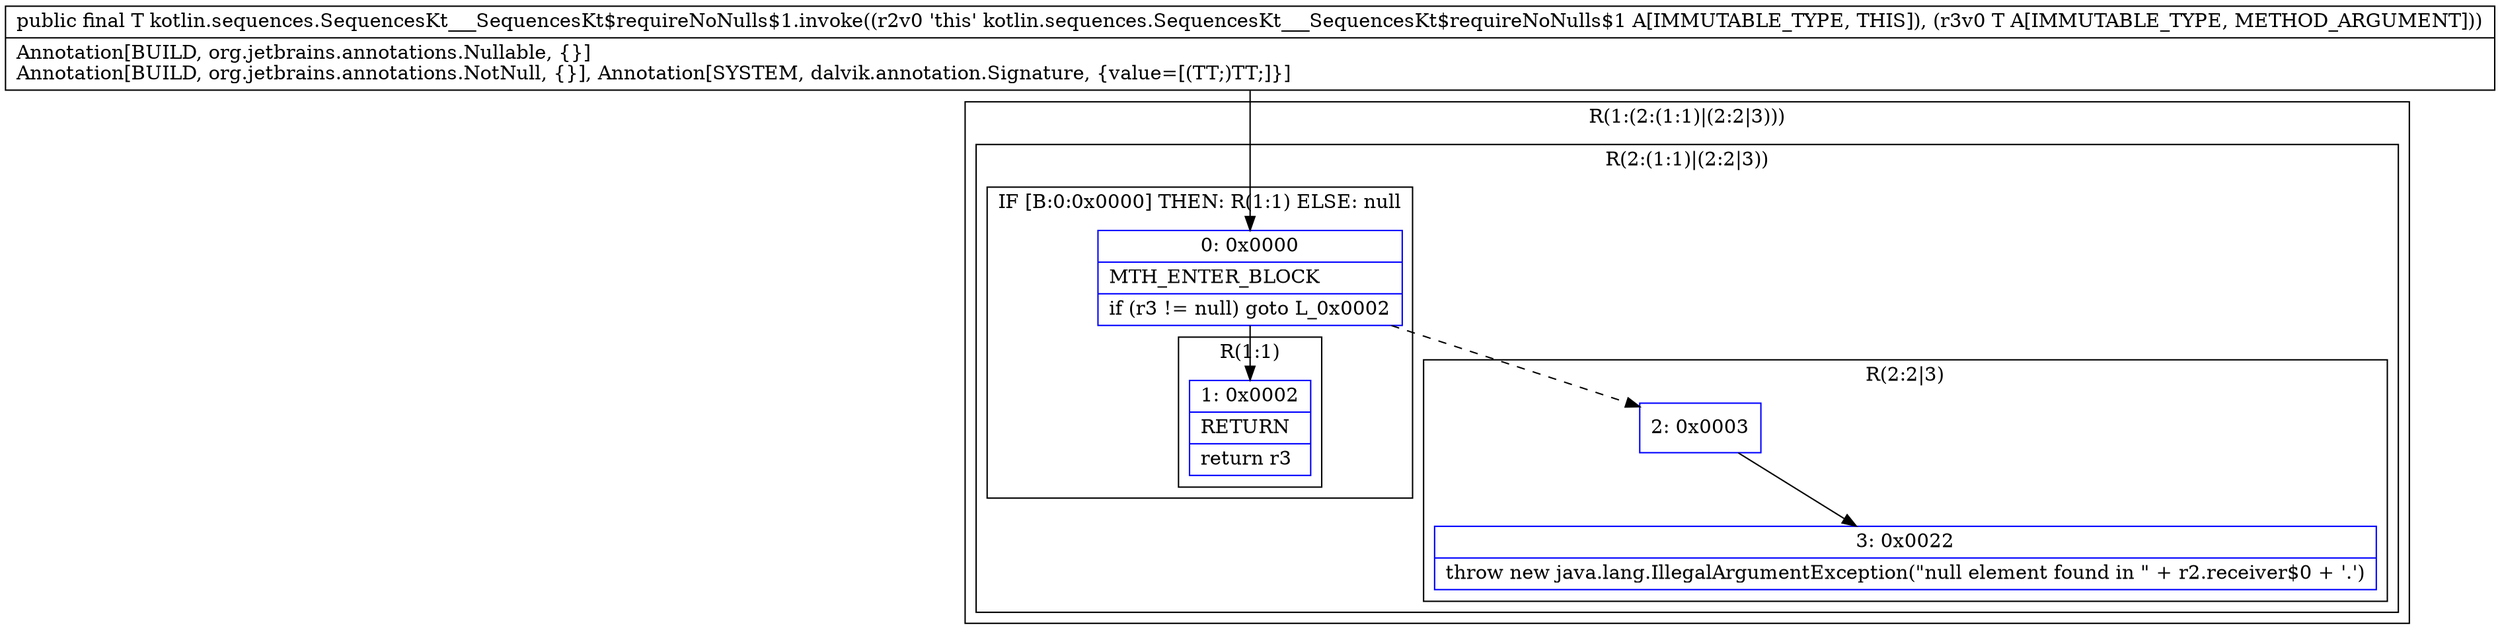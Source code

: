 digraph "CFG forkotlin.sequences.SequencesKt___SequencesKt$requireNoNulls$1.invoke(Ljava\/lang\/Object;)Ljava\/lang\/Object;" {
subgraph cluster_Region_340885122 {
label = "R(1:(2:(1:1)|(2:2|3)))";
node [shape=record,color=blue];
subgraph cluster_Region_750966057 {
label = "R(2:(1:1)|(2:2|3))";
node [shape=record,color=blue];
subgraph cluster_IfRegion_722670524 {
label = "IF [B:0:0x0000] THEN: R(1:1) ELSE: null";
node [shape=record,color=blue];
Node_0 [shape=record,label="{0\:\ 0x0000|MTH_ENTER_BLOCK\l|if (r3 != null) goto L_0x0002\l}"];
subgraph cluster_Region_2096164637 {
label = "R(1:1)";
node [shape=record,color=blue];
Node_1 [shape=record,label="{1\:\ 0x0002|RETURN\l|return r3\l}"];
}
}
subgraph cluster_Region_1674193775 {
label = "R(2:2|3)";
node [shape=record,color=blue];
Node_2 [shape=record,label="{2\:\ 0x0003}"];
Node_3 [shape=record,label="{3\:\ 0x0022|throw new java.lang.IllegalArgumentException(\"null element found in \" + r2.receiver$0 + '.')\l}"];
}
}
}
MethodNode[shape=record,label="{public final T kotlin.sequences.SequencesKt___SequencesKt$requireNoNulls$1.invoke((r2v0 'this' kotlin.sequences.SequencesKt___SequencesKt$requireNoNulls$1 A[IMMUTABLE_TYPE, THIS]), (r3v0 T A[IMMUTABLE_TYPE, METHOD_ARGUMENT]))  | Annotation[BUILD, org.jetbrains.annotations.Nullable, \{\}]\lAnnotation[BUILD, org.jetbrains.annotations.NotNull, \{\}], Annotation[SYSTEM, dalvik.annotation.Signature, \{value=[(TT;)TT;]\}]\l}"];
MethodNode -> Node_0;
Node_0 -> Node_1;
Node_0 -> Node_2[style=dashed];
Node_2 -> Node_3;
}

